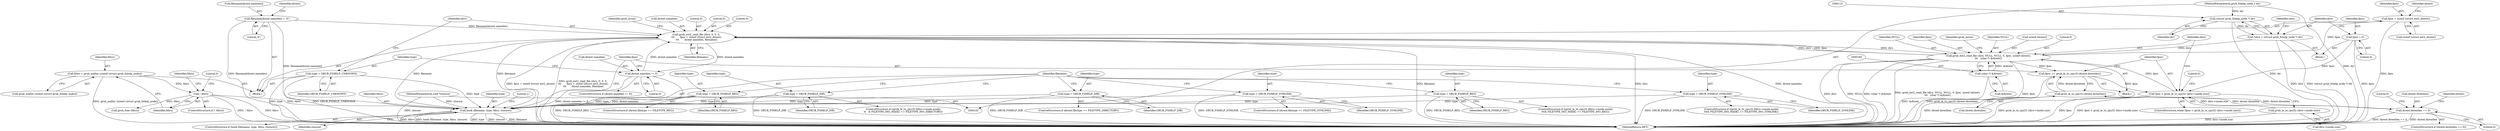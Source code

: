 digraph "1_radare2_796dd28aaa6b9fa76d99c42c4d5ff8b257cc2191_0@API" {
"1000193" [label="(Call,fpos + sizeof (struct ext2_dirent))"];
"1000151" [label="(Call,grub_ext2_read_file (diro, NULL, NULL, 0, fpos, sizeof (dirent),\n\t\t\t   (char *) &dirent))"];
"1000188" [label="(Call,grub_ext2_read_file (diro, 0, 0, 0,\n \t\t\t       fpos + sizeof (struct ext2_dirent),\n \t\t\t       dirent.namelen, filename))"];
"1000176" [label="(Call,dirent.namelen != 0)"];
"1000230" [label="(Call,filename[dirent.namelen] = '\0')"];
"1000349" [label="(Call,hook (filename, type, fdiro, closure))"];
"1000185" [label="(Call,type = GRUB_FSHELP_UNKNOWN)"];
"1000330" [label="(Call,type = GRUB_FSHELP_SYMLINK)"];
"1000315" [label="(Call,type = GRUB_FSHELP_DIR)"];
"1000265" [label="(Call,type = GRUB_FSHELP_SYMLINK)"];
"1000275" [label="(Call,type = GRUB_FSHELP_REG)"];
"1000345" [label="(Call,type = GRUB_FSHELP_REG)"];
"1000255" [label="(Call,type = GRUB_FSHELP_DIR)"];
"1000211" [label="(Call,! fdiro)"];
"1000205" [label="(Call,fdiro = grub_malloc (sizeof (struct grub_fshelp_node)))"];
"1000105" [label="(MethodParameterIn,void *closure)"];
"1000112" [label="(Call,*diro = (struct grub_fshelp_node *) dir)"];
"1000114" [label="(Call,(struct grub_fshelp_node *) dir)"];
"1000103" [label="(MethodParameterIn,grub_fshelp_node_t dir)"];
"1000141" [label="(Call,fpos < grub_le_to_cpu32 (diro->inode.size))"];
"1000356" [label="(Call,fpos += grub_le_to_cpu16 (dirent.direntlen))"];
"1000358" [label="(Call,grub_le_to_cpu16 (dirent.direntlen))"];
"1000168" [label="(Call,dirent.direntlen == 0)"];
"1000108" [label="(Call,fpos = 0)"];
"1000143" [label="(Call,grub_le_to_cpu32 (diro->inode.size))"];
"1000159" [label="(Call,(char *) &dirent)"];
"1000334" [label="(ControlStructure,if ((grub_le_to_cpu16 (fdiro->inode.mode)\n\t\t\t& FILETYPE_INO_MASK) == FILETYPE_INO_REG))"];
"1000211" [label="(Call,! fdiro)"];
"1000202" [label="(Identifier,grub_errno)"];
"1000105" [label="(MethodParameterIn,void *closure)"];
"1000358" [label="(Call,grub_le_to_cpu16 (dirent.direntlen))"];
"1000167" [label="(ControlStructure,if (dirent.direntlen == 0))"];
"1000210" [label="(ControlStructure,if (! fdiro))"];
"1000155" [label="(Literal,0)"];
"1000346" [label="(Identifier,type)"];
"1000174" [label="(Literal,0)"];
"1000315" [label="(Call,type = GRUB_FSHELP_DIR)"];
"1000332" [label="(Identifier,GRUB_FSHELP_SYMLINK)"];
"1000177" [label="(Call,dirent.namelen)"];
"1000231" [label="(Call,filename[dirent.namelen])"];
"1000331" [label="(Identifier,type)"];
"1000257" [label="(Identifier,GRUB_FSHELP_DIR)"];
"1000112" [label="(Call,*diro = (struct grub_fshelp_node *) dir)"];
"1000195" [label="(Call,sizeof (struct ext2_dirent))"];
"1000154" [label="(Identifier,NULL)"];
"1000151" [label="(Call,grub_ext2_read_file (diro, NULL, NULL, 0, fpos, sizeof (dirent),\n\t\t\t   (char *) &dirent))"];
"1000357" [label="(Identifier,fpos)"];
"1000193" [label="(Call,fpos + sizeof (struct ext2_dirent))"];
"1000142" [label="(Identifier,fpos)"];
"1000269" [label="(ControlStructure,if (dirent.filetype == FILETYPE_REG))"];
"1000149" [label="(Block,)"];
"1000317" [label="(Identifier,GRUB_FSHELP_DIR)"];
"1000169" [label="(Call,dirent.direntlen)"];
"1000212" [label="(Identifier,fdiro)"];
"1000345" [label="(Call,type = GRUB_FSHELP_REG)"];
"1000172" [label="(Literal,0)"];
"1000120" [label="(Identifier,diro)"];
"1000276" [label="(Identifier,type)"];
"1000206" [label="(Identifier,fdiro)"];
"1000186" [label="(Identifier,type)"];
"1000176" [label="(Call,dirent.namelen != 0)"];
"1000352" [label="(Identifier,fdiro)"];
"1000110" [label="(Literal,0)"];
"1000116" [label="(Identifier,dir)"];
"1000275" [label="(Call,type = GRUB_FSHELP_REG)"];
"1000259" [label="(ControlStructure,if (dirent.filetype == FILETYPE_SYMLINK))"];
"1000109" [label="(Identifier,fpos)"];
"1000351" [label="(Identifier,type)"];
"1000205" [label="(Call,fdiro = grub_malloc (sizeof (struct grub_fshelp_node)))"];
"1000197" [label="(Call,dirent.namelen)"];
"1000108" [label="(Call,fpos = 0)"];
"1000194" [label="(Identifier,fpos)"];
"1000353" [label="(Identifier,closure)"];
"1000214" [label="(Literal,0)"];
"1000350" [label="(Identifier,filename)"];
"1000255" [label="(Call,type = GRUB_FSHELP_DIR)"];
"1000267" [label="(Identifier,GRUB_FSHELP_SYMLINK)"];
"1000217" [label="(Identifier,fdiro)"];
"1000113" [label="(Identifier,diro)"];
"1000295" [label="(Call,grub_free (fdiro))"];
"1000159" [label="(Call,(char *) &dirent)"];
"1000266" [label="(Identifier,type)"];
"1000156" [label="(Identifier,fpos)"];
"1000363" [label="(Literal,0)"];
"1000144" [label="(Call,diro->inode.size)"];
"1000189" [label="(Identifier,diro)"];
"1000240" [label="(Identifier,dirent)"];
"1000141" [label="(Call,fpos < grub_le_to_cpu32 (diro->inode.size))"];
"1000168" [label="(Call,dirent.direntlen == 0)"];
"1000355" [label="(Literal,1)"];
"1000187" [label="(Identifier,GRUB_FSHELP_UNKNOWN)"];
"1000191" [label="(Literal,0)"];
"1000190" [label="(Literal,0)"];
"1000152" [label="(Identifier,diro)"];
"1000319" [label="(ControlStructure,if ((grub_le_to_cpu16 (fdiro->inode.mode)\n\t\t\t& FILETYPE_INO_MASK) == FILETYPE_INO_SYMLINK))"];
"1000348" [label="(ControlStructure,if (hook (filename, type, fdiro, closure)))"];
"1000164" [label="(Identifier,grub_errno)"];
"1000140" [label="(ControlStructure,while (fpos < grub_le_to_cpu32 (diro->inode.size)))"];
"1000153" [label="(Identifier,NULL)"];
"1000316" [label="(Identifier,type)"];
"1000347" [label="(Identifier,GRUB_FSHELP_REG)"];
"1000175" [label="(ControlStructure,if (dirent.namelen != 0))"];
"1000359" [label="(Call,dirent.direntlen)"];
"1000200" [label="(Identifier,filename)"];
"1000161" [label="(Call,&dirent)"];
"1000207" [label="(Call,grub_malloc (sizeof (struct grub_fshelp_node)))"];
"1000265" [label="(Call,type = GRUB_FSHELP_SYMLINK)"];
"1000114" [label="(Call,(struct grub_fshelp_node *) dir)"];
"1000349" [label="(Call,hook (filename, type, fdiro, closure))"];
"1000106" [label="(Block,)"];
"1000356" [label="(Call,fpos += grub_le_to_cpu16 (dirent.direntlen))"];
"1000230" [label="(Call,filename[dirent.namelen] = '\0')"];
"1000364" [label="(MethodReturn,RET)"];
"1000157" [label="(Call,sizeof (dirent))"];
"1000180" [label="(Literal,0)"];
"1000103" [label="(MethodParameterIn,grub_fshelp_node_t dir)"];
"1000256" [label="(Identifier,type)"];
"1000143" [label="(Call,grub_le_to_cpu32 (diro->inode.size))"];
"1000185" [label="(Call,type = GRUB_FSHELP_UNKNOWN)"];
"1000236" [label="(Literal,'\0')"];
"1000181" [label="(Block,)"];
"1000198" [label="(Identifier,dirent)"];
"1000304" [label="(ControlStructure,if ((grub_le_to_cpu16 (fdiro->inode.mode)\n\t\t   & FILETYPE_INO_MASK) == FILETYPE_INO_DIRECTORY))"];
"1000188" [label="(Call,grub_ext2_read_file (diro, 0, 0, 0,\n \t\t\t       fpos + sizeof (struct ext2_dirent),\n \t\t\t       dirent.namelen, filename))"];
"1000192" [label="(Literal,0)"];
"1000330" [label="(Call,type = GRUB_FSHELP_SYMLINK)"];
"1000178" [label="(Identifier,dirent)"];
"1000249" [label="(ControlStructure,if (dirent.filetype == FILETYPE_DIRECTORY))"];
"1000277" [label="(Identifier,GRUB_FSHELP_REG)"];
"1000193" -> "1000188"  [label="AST: "];
"1000193" -> "1000195"  [label="CFG: "];
"1000194" -> "1000193"  [label="AST: "];
"1000195" -> "1000193"  [label="AST: "];
"1000198" -> "1000193"  [label="CFG: "];
"1000193" -> "1000364"  [label="DDG: fpos"];
"1000151" -> "1000193"  [label="DDG: fpos"];
"1000151" -> "1000149"  [label="AST: "];
"1000151" -> "1000159"  [label="CFG: "];
"1000152" -> "1000151"  [label="AST: "];
"1000153" -> "1000151"  [label="AST: "];
"1000154" -> "1000151"  [label="AST: "];
"1000155" -> "1000151"  [label="AST: "];
"1000156" -> "1000151"  [label="AST: "];
"1000157" -> "1000151"  [label="AST: "];
"1000159" -> "1000151"  [label="AST: "];
"1000164" -> "1000151"  [label="CFG: "];
"1000151" -> "1000364"  [label="DDG: (char *) &dirent"];
"1000151" -> "1000364"  [label="DDG: grub_ext2_read_file (diro, NULL, NULL, 0, fpos, sizeof (dirent),\n\t\t\t   (char *) &dirent)"];
"1000151" -> "1000364"  [label="DDG: diro"];
"1000151" -> "1000364"  [label="DDG: NULL"];
"1000151" -> "1000364"  [label="DDG: fpos"];
"1000188" -> "1000151"  [label="DDG: diro"];
"1000112" -> "1000151"  [label="DDG: diro"];
"1000141" -> "1000151"  [label="DDG: fpos"];
"1000159" -> "1000151"  [label="DDG: &dirent"];
"1000151" -> "1000188"  [label="DDG: diro"];
"1000151" -> "1000188"  [label="DDG: fpos"];
"1000151" -> "1000356"  [label="DDG: fpos"];
"1000188" -> "1000181"  [label="AST: "];
"1000188" -> "1000200"  [label="CFG: "];
"1000189" -> "1000188"  [label="AST: "];
"1000190" -> "1000188"  [label="AST: "];
"1000191" -> "1000188"  [label="AST: "];
"1000192" -> "1000188"  [label="AST: "];
"1000197" -> "1000188"  [label="AST: "];
"1000200" -> "1000188"  [label="AST: "];
"1000202" -> "1000188"  [label="CFG: "];
"1000188" -> "1000364"  [label="DDG: grub_ext2_read_file (diro, 0, 0, 0,\n \t\t\t       fpos + sizeof (struct ext2_dirent),\n \t\t\t       dirent.namelen, filename)"];
"1000188" -> "1000364"  [label="DDG: filename"];
"1000188" -> "1000364"  [label="DDG: diro"];
"1000188" -> "1000364"  [label="DDG: dirent.namelen"];
"1000188" -> "1000364"  [label="DDG: fpos + sizeof (struct ext2_dirent)"];
"1000188" -> "1000176"  [label="DDG: dirent.namelen"];
"1000176" -> "1000188"  [label="DDG: dirent.namelen"];
"1000230" -> "1000188"  [label="DDG: filename[dirent.namelen]"];
"1000349" -> "1000188"  [label="DDG: filename"];
"1000188" -> "1000349"  [label="DDG: filename"];
"1000176" -> "1000175"  [label="AST: "];
"1000176" -> "1000180"  [label="CFG: "];
"1000177" -> "1000176"  [label="AST: "];
"1000180" -> "1000176"  [label="AST: "];
"1000186" -> "1000176"  [label="CFG: "];
"1000357" -> "1000176"  [label="CFG: "];
"1000176" -> "1000364"  [label="DDG: dirent.namelen != 0"];
"1000176" -> "1000364"  [label="DDG: dirent.namelen"];
"1000230" -> "1000181"  [label="AST: "];
"1000230" -> "1000236"  [label="CFG: "];
"1000231" -> "1000230"  [label="AST: "];
"1000236" -> "1000230"  [label="AST: "];
"1000240" -> "1000230"  [label="CFG: "];
"1000230" -> "1000364"  [label="DDG: filename[dirent.namelen]"];
"1000230" -> "1000349"  [label="DDG: filename[dirent.namelen]"];
"1000349" -> "1000348"  [label="AST: "];
"1000349" -> "1000353"  [label="CFG: "];
"1000350" -> "1000349"  [label="AST: "];
"1000351" -> "1000349"  [label="AST: "];
"1000352" -> "1000349"  [label="AST: "];
"1000353" -> "1000349"  [label="AST: "];
"1000355" -> "1000349"  [label="CFG: "];
"1000357" -> "1000349"  [label="CFG: "];
"1000349" -> "1000364"  [label="DDG: hook (filename, type, fdiro, closure)"];
"1000349" -> "1000364"  [label="DDG: type"];
"1000349" -> "1000364"  [label="DDG: closure"];
"1000349" -> "1000364"  [label="DDG: filename"];
"1000349" -> "1000364"  [label="DDG: fdiro"];
"1000185" -> "1000349"  [label="DDG: type"];
"1000330" -> "1000349"  [label="DDG: type"];
"1000315" -> "1000349"  [label="DDG: type"];
"1000265" -> "1000349"  [label="DDG: type"];
"1000275" -> "1000349"  [label="DDG: type"];
"1000345" -> "1000349"  [label="DDG: type"];
"1000255" -> "1000349"  [label="DDG: type"];
"1000211" -> "1000349"  [label="DDG: fdiro"];
"1000105" -> "1000349"  [label="DDG: closure"];
"1000185" -> "1000181"  [label="AST: "];
"1000185" -> "1000187"  [label="CFG: "];
"1000186" -> "1000185"  [label="AST: "];
"1000187" -> "1000185"  [label="AST: "];
"1000189" -> "1000185"  [label="CFG: "];
"1000185" -> "1000364"  [label="DDG: type"];
"1000185" -> "1000364"  [label="DDG: GRUB_FSHELP_UNKNOWN"];
"1000330" -> "1000319"  [label="AST: "];
"1000330" -> "1000332"  [label="CFG: "];
"1000331" -> "1000330"  [label="AST: "];
"1000332" -> "1000330"  [label="AST: "];
"1000350" -> "1000330"  [label="CFG: "];
"1000330" -> "1000364"  [label="DDG: GRUB_FSHELP_SYMLINK"];
"1000315" -> "1000304"  [label="AST: "];
"1000315" -> "1000317"  [label="CFG: "];
"1000316" -> "1000315"  [label="AST: "];
"1000317" -> "1000315"  [label="AST: "];
"1000350" -> "1000315"  [label="CFG: "];
"1000315" -> "1000364"  [label="DDG: GRUB_FSHELP_DIR"];
"1000265" -> "1000259"  [label="AST: "];
"1000265" -> "1000267"  [label="CFG: "];
"1000266" -> "1000265"  [label="AST: "];
"1000267" -> "1000265"  [label="AST: "];
"1000350" -> "1000265"  [label="CFG: "];
"1000265" -> "1000364"  [label="DDG: GRUB_FSHELP_SYMLINK"];
"1000275" -> "1000269"  [label="AST: "];
"1000275" -> "1000277"  [label="CFG: "];
"1000276" -> "1000275"  [label="AST: "];
"1000277" -> "1000275"  [label="AST: "];
"1000350" -> "1000275"  [label="CFG: "];
"1000275" -> "1000364"  [label="DDG: GRUB_FSHELP_REG"];
"1000345" -> "1000334"  [label="AST: "];
"1000345" -> "1000347"  [label="CFG: "];
"1000346" -> "1000345"  [label="AST: "];
"1000347" -> "1000345"  [label="AST: "];
"1000350" -> "1000345"  [label="CFG: "];
"1000345" -> "1000364"  [label="DDG: GRUB_FSHELP_REG"];
"1000255" -> "1000249"  [label="AST: "];
"1000255" -> "1000257"  [label="CFG: "];
"1000256" -> "1000255"  [label="AST: "];
"1000257" -> "1000255"  [label="AST: "];
"1000350" -> "1000255"  [label="CFG: "];
"1000255" -> "1000364"  [label="DDG: GRUB_FSHELP_DIR"];
"1000211" -> "1000210"  [label="AST: "];
"1000211" -> "1000212"  [label="CFG: "];
"1000212" -> "1000211"  [label="AST: "];
"1000214" -> "1000211"  [label="CFG: "];
"1000217" -> "1000211"  [label="CFG: "];
"1000211" -> "1000364"  [label="DDG: fdiro"];
"1000211" -> "1000364"  [label="DDG: ! fdiro"];
"1000205" -> "1000211"  [label="DDG: fdiro"];
"1000211" -> "1000295"  [label="DDG: fdiro"];
"1000205" -> "1000181"  [label="AST: "];
"1000205" -> "1000207"  [label="CFG: "];
"1000206" -> "1000205"  [label="AST: "];
"1000207" -> "1000205"  [label="AST: "];
"1000212" -> "1000205"  [label="CFG: "];
"1000205" -> "1000364"  [label="DDG: grub_malloc (sizeof (struct grub_fshelp_node))"];
"1000105" -> "1000102"  [label="AST: "];
"1000105" -> "1000364"  [label="DDG: closure"];
"1000112" -> "1000106"  [label="AST: "];
"1000112" -> "1000114"  [label="CFG: "];
"1000113" -> "1000112"  [label="AST: "];
"1000114" -> "1000112"  [label="AST: "];
"1000120" -> "1000112"  [label="CFG: "];
"1000112" -> "1000364"  [label="DDG: (struct grub_fshelp_node *) dir"];
"1000112" -> "1000364"  [label="DDG: diro"];
"1000114" -> "1000112"  [label="DDG: dir"];
"1000114" -> "1000116"  [label="CFG: "];
"1000115" -> "1000114"  [label="AST: "];
"1000116" -> "1000114"  [label="AST: "];
"1000114" -> "1000364"  [label="DDG: dir"];
"1000103" -> "1000114"  [label="DDG: dir"];
"1000103" -> "1000102"  [label="AST: "];
"1000103" -> "1000364"  [label="DDG: dir"];
"1000141" -> "1000140"  [label="AST: "];
"1000141" -> "1000143"  [label="CFG: "];
"1000142" -> "1000141"  [label="AST: "];
"1000143" -> "1000141"  [label="AST: "];
"1000152" -> "1000141"  [label="CFG: "];
"1000363" -> "1000141"  [label="CFG: "];
"1000141" -> "1000364"  [label="DDG: fpos"];
"1000141" -> "1000364"  [label="DDG: fpos < grub_le_to_cpu32 (diro->inode.size)"];
"1000141" -> "1000364"  [label="DDG: grub_le_to_cpu32 (diro->inode.size)"];
"1000356" -> "1000141"  [label="DDG: fpos"];
"1000108" -> "1000141"  [label="DDG: fpos"];
"1000143" -> "1000141"  [label="DDG: diro->inode.size"];
"1000356" -> "1000149"  [label="AST: "];
"1000356" -> "1000358"  [label="CFG: "];
"1000357" -> "1000356"  [label="AST: "];
"1000358" -> "1000356"  [label="AST: "];
"1000142" -> "1000356"  [label="CFG: "];
"1000356" -> "1000364"  [label="DDG: grub_le_to_cpu16 (dirent.direntlen)"];
"1000358" -> "1000356"  [label="DDG: dirent.direntlen"];
"1000358" -> "1000359"  [label="CFG: "];
"1000359" -> "1000358"  [label="AST: "];
"1000358" -> "1000364"  [label="DDG: dirent.direntlen"];
"1000358" -> "1000168"  [label="DDG: dirent.direntlen"];
"1000168" -> "1000358"  [label="DDG: dirent.direntlen"];
"1000168" -> "1000167"  [label="AST: "];
"1000168" -> "1000172"  [label="CFG: "];
"1000169" -> "1000168"  [label="AST: "];
"1000172" -> "1000168"  [label="AST: "];
"1000174" -> "1000168"  [label="CFG: "];
"1000178" -> "1000168"  [label="CFG: "];
"1000168" -> "1000364"  [label="DDG: dirent.direntlen == 0"];
"1000168" -> "1000364"  [label="DDG: dirent.direntlen"];
"1000108" -> "1000106"  [label="AST: "];
"1000108" -> "1000110"  [label="CFG: "];
"1000109" -> "1000108"  [label="AST: "];
"1000110" -> "1000108"  [label="AST: "];
"1000113" -> "1000108"  [label="CFG: "];
"1000108" -> "1000364"  [label="DDG: fpos"];
"1000143" -> "1000144"  [label="CFG: "];
"1000144" -> "1000143"  [label="AST: "];
"1000143" -> "1000364"  [label="DDG: diro->inode.size"];
"1000159" -> "1000161"  [label="CFG: "];
"1000160" -> "1000159"  [label="AST: "];
"1000161" -> "1000159"  [label="AST: "];
"1000159" -> "1000364"  [label="DDG: &dirent"];
}
